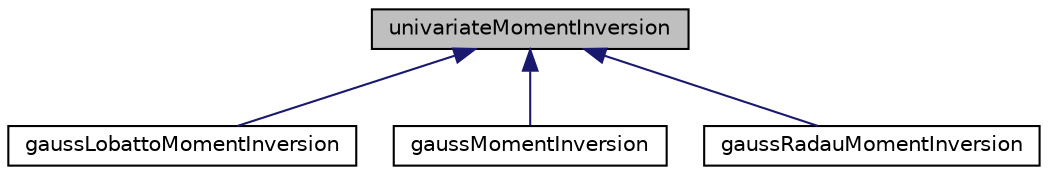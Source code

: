 digraph "univariateMomentInversion"
{
  bgcolor="transparent";
  edge [fontname="Helvetica",fontsize="10",labelfontname="Helvetica",labelfontsize="10"];
  node [fontname="Helvetica",fontsize="10",shape=record];
  Node1 [label="univariateMomentInversion",height=0.2,width=0.4,color="black", fillcolor="grey75", style="filled", fontcolor="black"];
  Node1 -> Node2 [dir="back",color="midnightblue",fontsize="10",style="solid",fontname="Helvetica"];
  Node2 [label="gaussLobattoMomentInversion",height=0.2,width=0.4,color="black",URL="$a00048.html",tooltip="Performs Gauss-Lobatto quadrature on a moment set with an even number of moments. ..."];
  Node1 -> Node3 [dir="back",color="midnightblue",fontsize="10",style="solid",fontname="Helvetica"];
  Node3 [label="gaussMomentInversion",height=0.2,width=0.4,color="black",URL="$a00049.html",tooltip="Performs Gaussian quadrature on a moment set with an even numer of moments. "];
  Node1 -> Node4 [dir="back",color="midnightblue",fontsize="10",style="solid",fontname="Helvetica"];
  Node4 [label="gaussRadauMomentInversion",height=0.2,width=0.4,color="black",URL="$a00050.html",tooltip="Performs Gauss-Lobatto quadrature on a moment set with an even number of moments. ..."];
}
